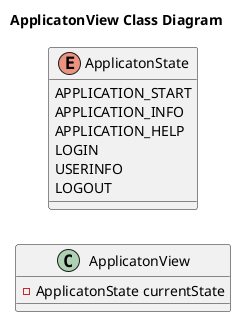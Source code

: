@startuml
'https://plantuml.com/class-diagram

title ApplicatonView Class Diagram

left to right direction
'top to bottom direction


class ApplicatonView {

    - ApplicatonState currentState

}


enum ApplicatonState {

    APPLICATION_START
    APPLICATION_INFO
    APPLICATION_HELP
    LOGIN
    USERINFO
    LOGOUT
}

@enduml
